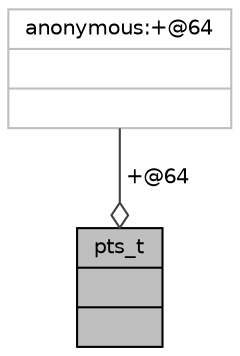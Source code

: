 digraph "pts_t"
{
 // INTERACTIVE_SVG=YES
  bgcolor="transparent";
  edge [fontname="Helvetica",fontsize="10",labelfontname="Helvetica",labelfontsize="10"];
  node [fontname="Helvetica",fontsize="10",shape=record];
  Node62 [label="{pts_t\n||}",height=0.2,width=0.4,color="black", fillcolor="grey75", style="filled", fontcolor="black"];
  Node63 -> Node62 [color="grey25",fontsize="10",style="solid",label=" +@64" ,arrowhead="odiamond",fontname="Helvetica"];
  Node63 [label="{anonymous:+@64\n||}",height=0.2,width=0.4,color="grey75"];
}
